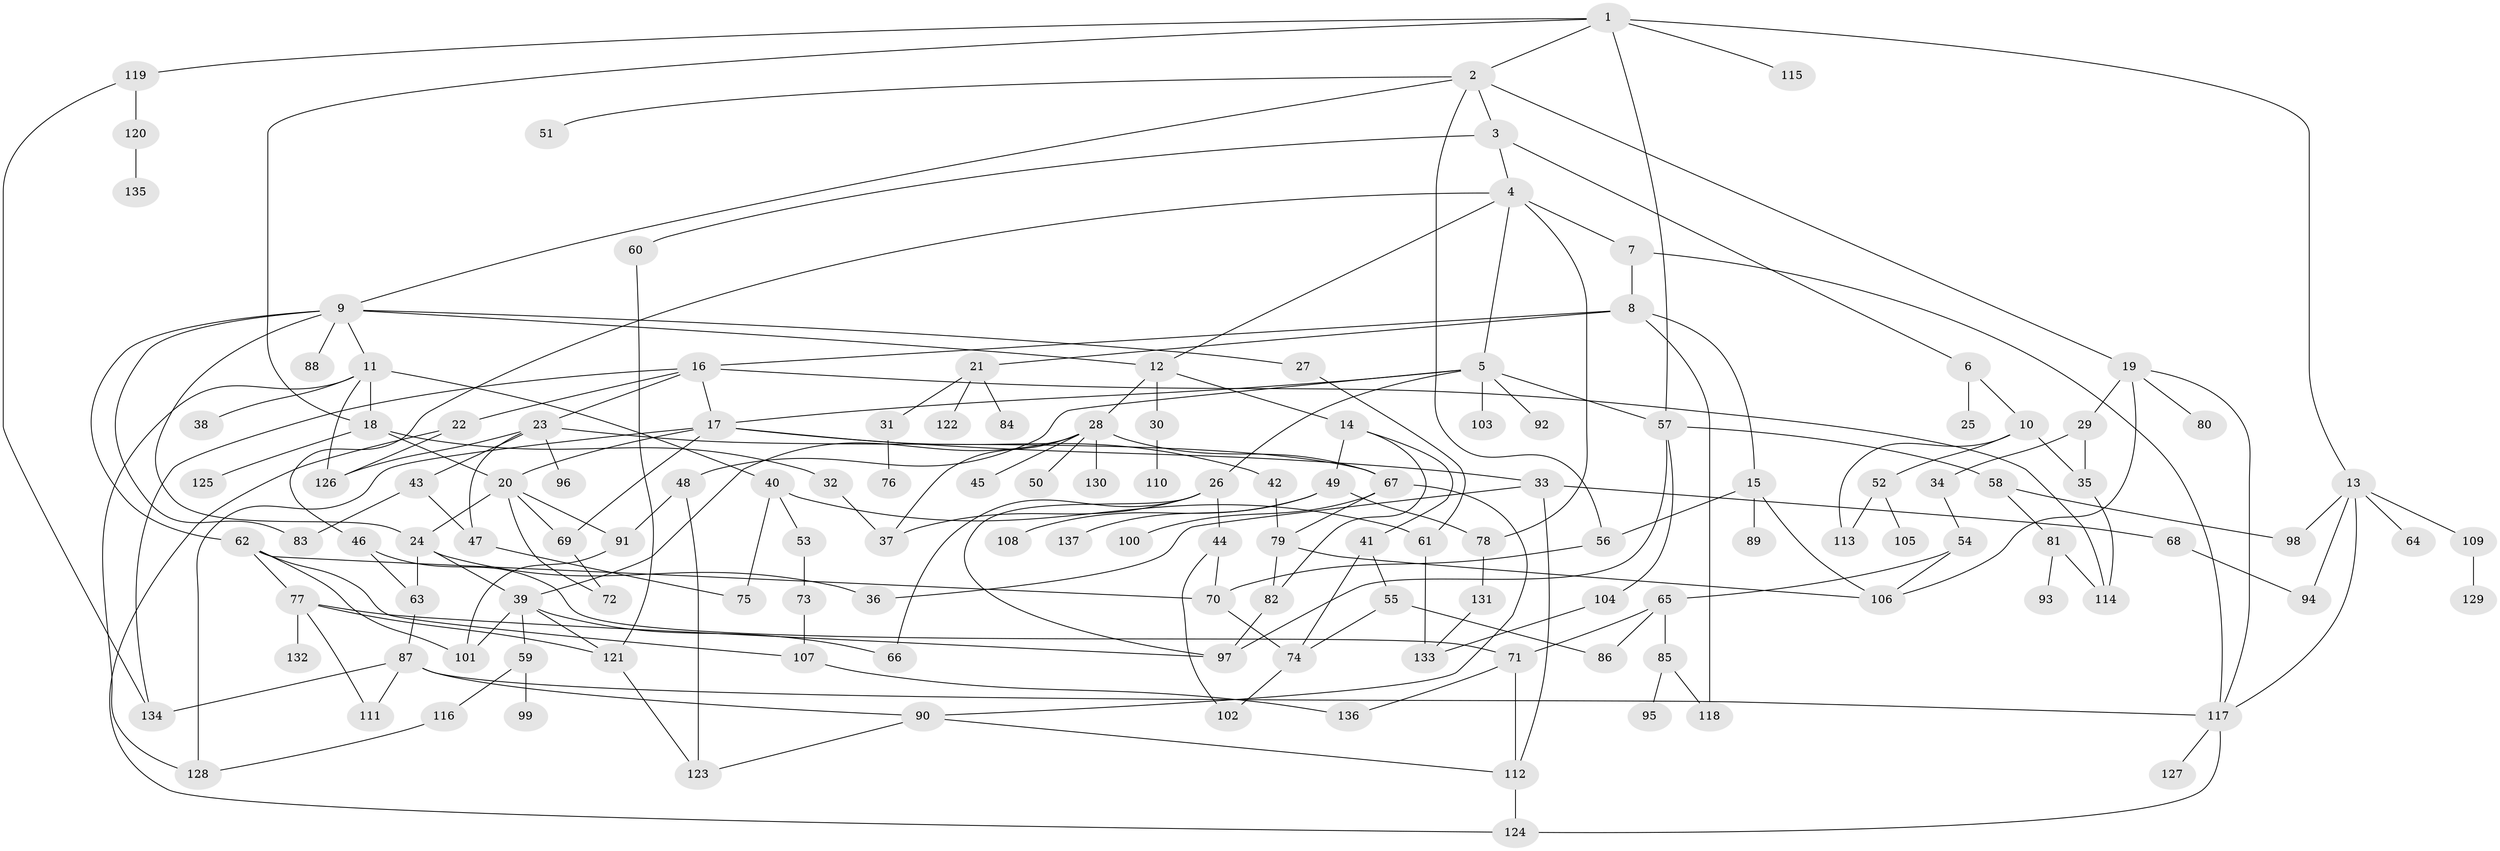 // Generated by graph-tools (version 1.1) at 2025/49/03/09/25 03:49:18]
// undirected, 137 vertices, 205 edges
graph export_dot {
graph [start="1"]
  node [color=gray90,style=filled];
  1;
  2;
  3;
  4;
  5;
  6;
  7;
  8;
  9;
  10;
  11;
  12;
  13;
  14;
  15;
  16;
  17;
  18;
  19;
  20;
  21;
  22;
  23;
  24;
  25;
  26;
  27;
  28;
  29;
  30;
  31;
  32;
  33;
  34;
  35;
  36;
  37;
  38;
  39;
  40;
  41;
  42;
  43;
  44;
  45;
  46;
  47;
  48;
  49;
  50;
  51;
  52;
  53;
  54;
  55;
  56;
  57;
  58;
  59;
  60;
  61;
  62;
  63;
  64;
  65;
  66;
  67;
  68;
  69;
  70;
  71;
  72;
  73;
  74;
  75;
  76;
  77;
  78;
  79;
  80;
  81;
  82;
  83;
  84;
  85;
  86;
  87;
  88;
  89;
  90;
  91;
  92;
  93;
  94;
  95;
  96;
  97;
  98;
  99;
  100;
  101;
  102;
  103;
  104;
  105;
  106;
  107;
  108;
  109;
  110;
  111;
  112;
  113;
  114;
  115;
  116;
  117;
  118;
  119;
  120;
  121;
  122;
  123;
  124;
  125;
  126;
  127;
  128;
  129;
  130;
  131;
  132;
  133;
  134;
  135;
  136;
  137;
  1 -- 2;
  1 -- 13;
  1 -- 18;
  1 -- 115;
  1 -- 119;
  1 -- 57;
  2 -- 3;
  2 -- 9;
  2 -- 19;
  2 -- 51;
  2 -- 56;
  3 -- 4;
  3 -- 6;
  3 -- 60;
  4 -- 5;
  4 -- 7;
  4 -- 46;
  4 -- 78;
  4 -- 12;
  5 -- 17;
  5 -- 26;
  5 -- 48;
  5 -- 57;
  5 -- 92;
  5 -- 103;
  6 -- 10;
  6 -- 25;
  7 -- 8;
  7 -- 117;
  8 -- 15;
  8 -- 16;
  8 -- 21;
  8 -- 118;
  9 -- 11;
  9 -- 12;
  9 -- 24;
  9 -- 27;
  9 -- 62;
  9 -- 83;
  9 -- 88;
  10 -- 35;
  10 -- 52;
  10 -- 113;
  11 -- 38;
  11 -- 40;
  11 -- 126;
  11 -- 18;
  11 -- 128;
  12 -- 14;
  12 -- 28;
  12 -- 30;
  13 -- 64;
  13 -- 109;
  13 -- 117;
  13 -- 98;
  13 -- 94;
  14 -- 41;
  14 -- 49;
  14 -- 82;
  15 -- 89;
  15 -- 56;
  15 -- 106;
  16 -- 22;
  16 -- 23;
  16 -- 17;
  16 -- 114;
  16 -- 134;
  17 -- 33;
  17 -- 42;
  17 -- 20;
  17 -- 69;
  17 -- 128;
  18 -- 20;
  18 -- 32;
  18 -- 125;
  19 -- 29;
  19 -- 80;
  19 -- 106;
  19 -- 117;
  20 -- 69;
  20 -- 72;
  20 -- 91;
  20 -- 24;
  21 -- 31;
  21 -- 84;
  21 -- 122;
  22 -- 124;
  22 -- 126;
  23 -- 43;
  23 -- 47;
  23 -- 67;
  23 -- 96;
  23 -- 126;
  24 -- 39;
  24 -- 63;
  24 -- 36;
  26 -- 44;
  26 -- 97;
  26 -- 66;
  26 -- 37;
  27 -- 61;
  28 -- 45;
  28 -- 50;
  28 -- 130;
  28 -- 67;
  28 -- 39;
  28 -- 37;
  29 -- 34;
  29 -- 35;
  30 -- 110;
  31 -- 76;
  32 -- 37;
  33 -- 36;
  33 -- 68;
  33 -- 112;
  34 -- 54;
  35 -- 114;
  39 -- 59;
  39 -- 66;
  39 -- 101;
  39 -- 121;
  40 -- 53;
  40 -- 61;
  40 -- 75;
  41 -- 55;
  41 -- 74;
  42 -- 79;
  43 -- 83;
  43 -- 47;
  44 -- 102;
  44 -- 70;
  46 -- 71;
  46 -- 63;
  47 -- 75;
  48 -- 123;
  48 -- 91;
  49 -- 108;
  49 -- 137;
  49 -- 78;
  52 -- 105;
  52 -- 113;
  53 -- 73;
  54 -- 65;
  54 -- 106;
  55 -- 74;
  55 -- 86;
  56 -- 70;
  57 -- 58;
  57 -- 97;
  57 -- 104;
  58 -- 81;
  58 -- 98;
  59 -- 99;
  59 -- 116;
  60 -- 121;
  61 -- 133;
  62 -- 70;
  62 -- 77;
  62 -- 101;
  62 -- 107;
  63 -- 87;
  65 -- 71;
  65 -- 85;
  65 -- 86;
  67 -- 100;
  67 -- 90;
  67 -- 79;
  68 -- 94;
  69 -- 72;
  70 -- 74;
  71 -- 136;
  71 -- 112;
  73 -- 107;
  74 -- 102;
  77 -- 111;
  77 -- 121;
  77 -- 132;
  77 -- 97;
  78 -- 131;
  79 -- 106;
  79 -- 82;
  81 -- 93;
  81 -- 114;
  82 -- 97;
  85 -- 95;
  85 -- 118;
  87 -- 90;
  87 -- 111;
  87 -- 134;
  87 -- 117;
  90 -- 112;
  90 -- 123;
  91 -- 101;
  104 -- 133;
  107 -- 136;
  109 -- 129;
  112 -- 124;
  116 -- 128;
  117 -- 127;
  117 -- 124;
  119 -- 120;
  119 -- 134;
  120 -- 135;
  121 -- 123;
  131 -- 133;
}
